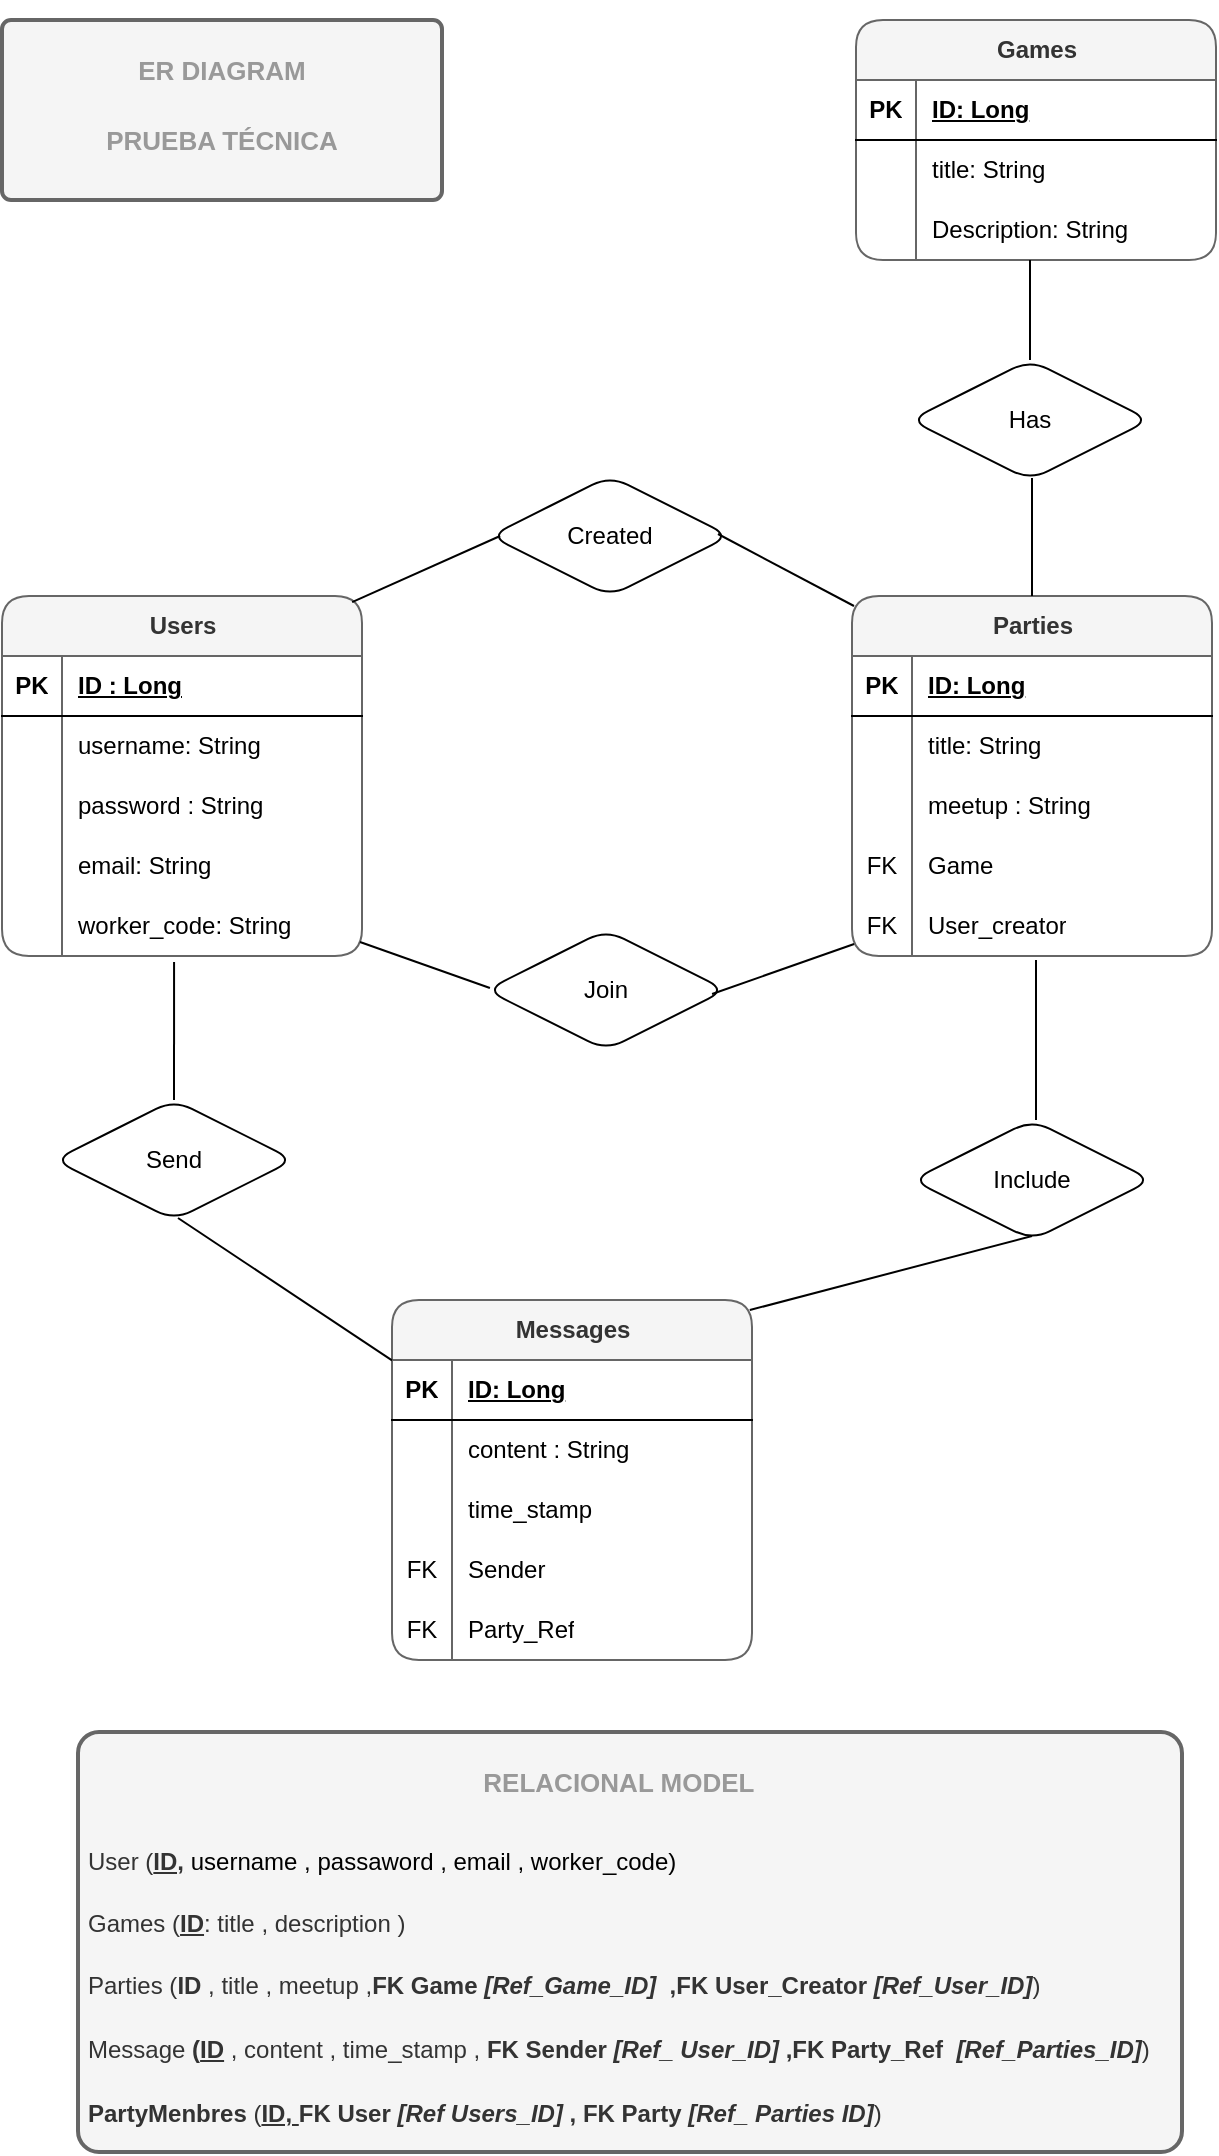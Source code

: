 <mxfile version="22.1.2" type="device">
  <diagram name="Página-1" id="RFhCavI4URy0Ry_Rrn5z">
    <mxGraphModel dx="1050" dy="620" grid="1" gridSize="10" guides="1" tooltips="1" connect="1" arrows="1" fold="1" page="1" pageScale="1" pageWidth="827" pageHeight="1169" math="0" shadow="0">
      <root>
        <mxCell id="0" />
        <mxCell id="1" parent="0" />
        <mxCell id="Y5pIWSsqPr8B5Qjx6c1d-5" value="Users" style="shape=table;startSize=30;container=1;collapsible=1;childLayout=tableLayout;fixedRows=1;rowLines=0;fontStyle=1;align=center;resizeLast=1;html=1;rounded=1;fillColor=#f5f5f5;fontColor=#333333;strokeColor=#666666;" parent="1" vertex="1">
          <mxGeometry x="100" y="352" width="180" height="180" as="geometry" />
        </mxCell>
        <mxCell id="Y5pIWSsqPr8B5Qjx6c1d-6" value="" style="shape=tableRow;horizontal=0;startSize=0;swimlaneHead=0;swimlaneBody=0;fillColor=none;collapsible=0;dropTarget=0;points=[[0,0.5],[1,0.5]];portConstraint=eastwest;top=0;left=0;right=0;bottom=1;" parent="Y5pIWSsqPr8B5Qjx6c1d-5" vertex="1">
          <mxGeometry y="30" width="180" height="30" as="geometry" />
        </mxCell>
        <mxCell id="Y5pIWSsqPr8B5Qjx6c1d-7" value="PK" style="shape=partialRectangle;connectable=0;fillColor=none;top=0;left=0;bottom=0;right=0;fontStyle=1;overflow=hidden;whiteSpace=wrap;html=1;" parent="Y5pIWSsqPr8B5Qjx6c1d-6" vertex="1">
          <mxGeometry width="30" height="30" as="geometry">
            <mxRectangle width="30" height="30" as="alternateBounds" />
          </mxGeometry>
        </mxCell>
        <mxCell id="Y5pIWSsqPr8B5Qjx6c1d-8" value="ID : Long" style="shape=partialRectangle;connectable=0;fillColor=none;top=0;left=0;bottom=0;right=0;align=left;spacingLeft=6;fontStyle=5;overflow=hidden;whiteSpace=wrap;html=1;" parent="Y5pIWSsqPr8B5Qjx6c1d-6" vertex="1">
          <mxGeometry x="30" width="150" height="30" as="geometry">
            <mxRectangle width="150" height="30" as="alternateBounds" />
          </mxGeometry>
        </mxCell>
        <mxCell id="Y5pIWSsqPr8B5Qjx6c1d-9" value="" style="shape=tableRow;horizontal=0;startSize=0;swimlaneHead=0;swimlaneBody=0;fillColor=none;collapsible=0;dropTarget=0;points=[[0,0.5],[1,0.5]];portConstraint=eastwest;top=0;left=0;right=0;bottom=0;" parent="Y5pIWSsqPr8B5Qjx6c1d-5" vertex="1">
          <mxGeometry y="60" width="180" height="30" as="geometry" />
        </mxCell>
        <mxCell id="Y5pIWSsqPr8B5Qjx6c1d-10" value="" style="shape=partialRectangle;connectable=0;fillColor=none;top=0;left=0;bottom=0;right=0;editable=1;overflow=hidden;whiteSpace=wrap;html=1;" parent="Y5pIWSsqPr8B5Qjx6c1d-9" vertex="1">
          <mxGeometry width="30" height="30" as="geometry">
            <mxRectangle width="30" height="30" as="alternateBounds" />
          </mxGeometry>
        </mxCell>
        <mxCell id="Y5pIWSsqPr8B5Qjx6c1d-11" value="username: String" style="shape=partialRectangle;connectable=0;fillColor=none;top=0;left=0;bottom=0;right=0;align=left;spacingLeft=6;overflow=hidden;whiteSpace=wrap;html=1;" parent="Y5pIWSsqPr8B5Qjx6c1d-9" vertex="1">
          <mxGeometry x="30" width="150" height="30" as="geometry">
            <mxRectangle width="150" height="30" as="alternateBounds" />
          </mxGeometry>
        </mxCell>
        <mxCell id="Y5pIWSsqPr8B5Qjx6c1d-12" value="" style="shape=tableRow;horizontal=0;startSize=0;swimlaneHead=0;swimlaneBody=0;fillColor=none;collapsible=0;dropTarget=0;points=[[0,0.5],[1,0.5]];portConstraint=eastwest;top=0;left=0;right=0;bottom=0;" parent="Y5pIWSsqPr8B5Qjx6c1d-5" vertex="1">
          <mxGeometry y="90" width="180" height="30" as="geometry" />
        </mxCell>
        <mxCell id="Y5pIWSsqPr8B5Qjx6c1d-13" value="" style="shape=partialRectangle;connectable=0;fillColor=none;top=0;left=0;bottom=0;right=0;editable=1;overflow=hidden;whiteSpace=wrap;html=1;" parent="Y5pIWSsqPr8B5Qjx6c1d-12" vertex="1">
          <mxGeometry width="30" height="30" as="geometry">
            <mxRectangle width="30" height="30" as="alternateBounds" />
          </mxGeometry>
        </mxCell>
        <mxCell id="Y5pIWSsqPr8B5Qjx6c1d-14" value="password : String" style="shape=partialRectangle;connectable=0;fillColor=none;top=0;left=0;bottom=0;right=0;align=left;spacingLeft=6;overflow=hidden;whiteSpace=wrap;html=1;" parent="Y5pIWSsqPr8B5Qjx6c1d-12" vertex="1">
          <mxGeometry x="30" width="150" height="30" as="geometry">
            <mxRectangle width="150" height="30" as="alternateBounds" />
          </mxGeometry>
        </mxCell>
        <mxCell id="Y5pIWSsqPr8B5Qjx6c1d-15" value="" style="shape=tableRow;horizontal=0;startSize=0;swimlaneHead=0;swimlaneBody=0;fillColor=none;collapsible=0;dropTarget=0;points=[[0,0.5],[1,0.5]];portConstraint=eastwest;top=0;left=0;right=0;bottom=0;" parent="Y5pIWSsqPr8B5Qjx6c1d-5" vertex="1">
          <mxGeometry y="120" width="180" height="30" as="geometry" />
        </mxCell>
        <mxCell id="Y5pIWSsqPr8B5Qjx6c1d-16" value="" style="shape=partialRectangle;connectable=0;fillColor=none;top=0;left=0;bottom=0;right=0;editable=1;overflow=hidden;whiteSpace=wrap;html=1;" parent="Y5pIWSsqPr8B5Qjx6c1d-15" vertex="1">
          <mxGeometry width="30" height="30" as="geometry">
            <mxRectangle width="30" height="30" as="alternateBounds" />
          </mxGeometry>
        </mxCell>
        <mxCell id="Y5pIWSsqPr8B5Qjx6c1d-17" value="email: String" style="shape=partialRectangle;connectable=0;fillColor=none;top=0;left=0;bottom=0;right=0;align=left;spacingLeft=6;overflow=hidden;whiteSpace=wrap;html=1;" parent="Y5pIWSsqPr8B5Qjx6c1d-15" vertex="1">
          <mxGeometry x="30" width="150" height="30" as="geometry">
            <mxRectangle width="150" height="30" as="alternateBounds" />
          </mxGeometry>
        </mxCell>
        <mxCell id="Y5pIWSsqPr8B5Qjx6c1d-18" value="" style="shape=tableRow;horizontal=0;startSize=0;swimlaneHead=0;swimlaneBody=0;fillColor=none;collapsible=0;dropTarget=0;points=[[0,0.5],[1,0.5]];portConstraint=eastwest;top=0;left=0;right=0;bottom=0;" parent="Y5pIWSsqPr8B5Qjx6c1d-5" vertex="1">
          <mxGeometry y="150" width="180" height="30" as="geometry" />
        </mxCell>
        <mxCell id="Y5pIWSsqPr8B5Qjx6c1d-19" value="" style="shape=partialRectangle;connectable=0;fillColor=none;top=0;left=0;bottom=0;right=0;editable=1;overflow=hidden;whiteSpace=wrap;html=1;" parent="Y5pIWSsqPr8B5Qjx6c1d-18" vertex="1">
          <mxGeometry width="30" height="30" as="geometry">
            <mxRectangle width="30" height="30" as="alternateBounds" />
          </mxGeometry>
        </mxCell>
        <mxCell id="Y5pIWSsqPr8B5Qjx6c1d-20" value="worker_code: String" style="shape=partialRectangle;connectable=0;fillColor=none;top=0;left=0;bottom=0;right=0;align=left;spacingLeft=6;overflow=hidden;whiteSpace=wrap;html=1;" parent="Y5pIWSsqPr8B5Qjx6c1d-18" vertex="1">
          <mxGeometry x="30" width="150" height="30" as="geometry">
            <mxRectangle width="150" height="30" as="alternateBounds" />
          </mxGeometry>
        </mxCell>
        <mxCell id="Y5pIWSsqPr8B5Qjx6c1d-21" value="Parties" style="shape=table;startSize=30;container=1;collapsible=1;childLayout=tableLayout;fixedRows=1;rowLines=0;fontStyle=1;align=center;resizeLast=1;html=1;fillColor=#f5f5f5;fontColor=#333333;strokeColor=#666666;rounded=1;" parent="1" vertex="1">
          <mxGeometry x="525" y="352" width="180" height="180" as="geometry" />
        </mxCell>
        <mxCell id="Y5pIWSsqPr8B5Qjx6c1d-22" value="" style="shape=tableRow;horizontal=0;startSize=0;swimlaneHead=0;swimlaneBody=0;fillColor=none;collapsible=0;dropTarget=0;points=[[0,0.5],[1,0.5]];portConstraint=eastwest;top=0;left=0;right=0;bottom=1;" parent="Y5pIWSsqPr8B5Qjx6c1d-21" vertex="1">
          <mxGeometry y="30" width="180" height="30" as="geometry" />
        </mxCell>
        <mxCell id="Y5pIWSsqPr8B5Qjx6c1d-23" value="PK" style="shape=partialRectangle;connectable=0;fillColor=none;top=0;left=0;bottom=0;right=0;fontStyle=1;overflow=hidden;whiteSpace=wrap;html=1;" parent="Y5pIWSsqPr8B5Qjx6c1d-22" vertex="1">
          <mxGeometry width="30" height="30" as="geometry">
            <mxRectangle width="30" height="30" as="alternateBounds" />
          </mxGeometry>
        </mxCell>
        <mxCell id="Y5pIWSsqPr8B5Qjx6c1d-24" value="ID: Long" style="shape=partialRectangle;connectable=0;fillColor=none;top=0;left=0;bottom=0;right=0;align=left;spacingLeft=6;fontStyle=5;overflow=hidden;whiteSpace=wrap;html=1;" parent="Y5pIWSsqPr8B5Qjx6c1d-22" vertex="1">
          <mxGeometry x="30" width="150" height="30" as="geometry">
            <mxRectangle width="150" height="30" as="alternateBounds" />
          </mxGeometry>
        </mxCell>
        <mxCell id="Y5pIWSsqPr8B5Qjx6c1d-25" value="" style="shape=tableRow;horizontal=0;startSize=0;swimlaneHead=0;swimlaneBody=0;fillColor=none;collapsible=0;dropTarget=0;points=[[0,0.5],[1,0.5]];portConstraint=eastwest;top=0;left=0;right=0;bottom=0;" parent="Y5pIWSsqPr8B5Qjx6c1d-21" vertex="1">
          <mxGeometry y="60" width="180" height="30" as="geometry" />
        </mxCell>
        <mxCell id="Y5pIWSsqPr8B5Qjx6c1d-26" value="" style="shape=partialRectangle;connectable=0;fillColor=none;top=0;left=0;bottom=0;right=0;editable=1;overflow=hidden;whiteSpace=wrap;html=1;" parent="Y5pIWSsqPr8B5Qjx6c1d-25" vertex="1">
          <mxGeometry width="30" height="30" as="geometry">
            <mxRectangle width="30" height="30" as="alternateBounds" />
          </mxGeometry>
        </mxCell>
        <mxCell id="Y5pIWSsqPr8B5Qjx6c1d-27" value="title: String" style="shape=partialRectangle;connectable=0;fillColor=none;top=0;left=0;bottom=0;right=0;align=left;spacingLeft=6;overflow=hidden;whiteSpace=wrap;html=1;" parent="Y5pIWSsqPr8B5Qjx6c1d-25" vertex="1">
          <mxGeometry x="30" width="150" height="30" as="geometry">
            <mxRectangle width="150" height="30" as="alternateBounds" />
          </mxGeometry>
        </mxCell>
        <mxCell id="Y5pIWSsqPr8B5Qjx6c1d-28" value="" style="shape=tableRow;horizontal=0;startSize=0;swimlaneHead=0;swimlaneBody=0;fillColor=none;collapsible=0;dropTarget=0;points=[[0,0.5],[1,0.5]];portConstraint=eastwest;top=0;left=0;right=0;bottom=0;" parent="Y5pIWSsqPr8B5Qjx6c1d-21" vertex="1">
          <mxGeometry y="90" width="180" height="30" as="geometry" />
        </mxCell>
        <mxCell id="Y5pIWSsqPr8B5Qjx6c1d-29" value="" style="shape=partialRectangle;connectable=0;fillColor=none;top=0;left=0;bottom=0;right=0;editable=1;overflow=hidden;whiteSpace=wrap;html=1;" parent="Y5pIWSsqPr8B5Qjx6c1d-28" vertex="1">
          <mxGeometry width="30" height="30" as="geometry">
            <mxRectangle width="30" height="30" as="alternateBounds" />
          </mxGeometry>
        </mxCell>
        <mxCell id="Y5pIWSsqPr8B5Qjx6c1d-30" value="meetup&amp;nbsp;: String" style="shape=partialRectangle;connectable=0;fillColor=none;top=0;left=0;bottom=0;right=0;align=left;spacingLeft=6;overflow=hidden;whiteSpace=wrap;html=1;" parent="Y5pIWSsqPr8B5Qjx6c1d-28" vertex="1">
          <mxGeometry x="30" width="150" height="30" as="geometry">
            <mxRectangle width="150" height="30" as="alternateBounds" />
          </mxGeometry>
        </mxCell>
        <mxCell id="Y5pIWSsqPr8B5Qjx6c1d-31" value="" style="shape=tableRow;horizontal=0;startSize=0;swimlaneHead=0;swimlaneBody=0;fillColor=none;collapsible=0;dropTarget=0;points=[[0,0.5],[1,0.5]];portConstraint=eastwest;top=0;left=0;right=0;bottom=0;" parent="Y5pIWSsqPr8B5Qjx6c1d-21" vertex="1">
          <mxGeometry y="120" width="180" height="30" as="geometry" />
        </mxCell>
        <mxCell id="Y5pIWSsqPr8B5Qjx6c1d-32" value="FK" style="shape=partialRectangle;connectable=0;fillColor=none;top=0;left=0;bottom=0;right=0;editable=1;overflow=hidden;whiteSpace=wrap;html=1;" parent="Y5pIWSsqPr8B5Qjx6c1d-31" vertex="1">
          <mxGeometry width="30" height="30" as="geometry">
            <mxRectangle width="30" height="30" as="alternateBounds" />
          </mxGeometry>
        </mxCell>
        <mxCell id="Y5pIWSsqPr8B5Qjx6c1d-33" value="Game" style="shape=partialRectangle;connectable=0;fillColor=none;top=0;left=0;bottom=0;right=0;align=left;spacingLeft=6;overflow=hidden;whiteSpace=wrap;html=1;" parent="Y5pIWSsqPr8B5Qjx6c1d-31" vertex="1">
          <mxGeometry x="30" width="150" height="30" as="geometry">
            <mxRectangle width="150" height="30" as="alternateBounds" />
          </mxGeometry>
        </mxCell>
        <mxCell id="Y5pIWSsqPr8B5Qjx6c1d-34" value="" style="shape=tableRow;horizontal=0;startSize=0;swimlaneHead=0;swimlaneBody=0;fillColor=none;collapsible=0;dropTarget=0;points=[[0,0.5],[1,0.5]];portConstraint=eastwest;top=0;left=0;right=0;bottom=0;" parent="Y5pIWSsqPr8B5Qjx6c1d-21" vertex="1">
          <mxGeometry y="150" width="180" height="30" as="geometry" />
        </mxCell>
        <mxCell id="Y5pIWSsqPr8B5Qjx6c1d-35" value="FK" style="shape=partialRectangle;connectable=0;fillColor=none;top=0;left=0;bottom=0;right=0;editable=1;overflow=hidden;whiteSpace=wrap;html=1;" parent="Y5pIWSsqPr8B5Qjx6c1d-34" vertex="1">
          <mxGeometry width="30" height="30" as="geometry">
            <mxRectangle width="30" height="30" as="alternateBounds" />
          </mxGeometry>
        </mxCell>
        <mxCell id="Y5pIWSsqPr8B5Qjx6c1d-36" value="User_creator" style="shape=partialRectangle;connectable=0;fillColor=none;top=0;left=0;bottom=0;right=0;align=left;spacingLeft=6;overflow=hidden;whiteSpace=wrap;html=1;" parent="Y5pIWSsqPr8B5Qjx6c1d-34" vertex="1">
          <mxGeometry x="30" width="150" height="30" as="geometry">
            <mxRectangle width="150" height="30" as="alternateBounds" />
          </mxGeometry>
        </mxCell>
        <mxCell id="Y5pIWSsqPr8B5Qjx6c1d-37" value="Games" style="shape=table;startSize=30;container=1;collapsible=1;childLayout=tableLayout;fixedRows=1;rowLines=0;fontStyle=1;align=center;resizeLast=1;html=1;fillColor=#f5f5f5;fontColor=#333333;strokeColor=#666666;rounded=1;" parent="1" vertex="1">
          <mxGeometry x="527" y="64" width="180" height="120" as="geometry" />
        </mxCell>
        <mxCell id="Y5pIWSsqPr8B5Qjx6c1d-38" value="" style="shape=tableRow;horizontal=0;startSize=0;swimlaneHead=0;swimlaneBody=0;fillColor=none;collapsible=0;dropTarget=0;points=[[0,0.5],[1,0.5]];portConstraint=eastwest;top=0;left=0;right=0;bottom=1;" parent="Y5pIWSsqPr8B5Qjx6c1d-37" vertex="1">
          <mxGeometry y="30" width="180" height="30" as="geometry" />
        </mxCell>
        <mxCell id="Y5pIWSsqPr8B5Qjx6c1d-39" value="PK" style="shape=partialRectangle;connectable=0;fillColor=none;top=0;left=0;bottom=0;right=0;fontStyle=1;overflow=hidden;whiteSpace=wrap;html=1;" parent="Y5pIWSsqPr8B5Qjx6c1d-38" vertex="1">
          <mxGeometry width="30" height="30" as="geometry">
            <mxRectangle width="30" height="30" as="alternateBounds" />
          </mxGeometry>
        </mxCell>
        <mxCell id="Y5pIWSsqPr8B5Qjx6c1d-40" value="ID: Long" style="shape=partialRectangle;connectable=0;fillColor=none;top=0;left=0;bottom=0;right=0;align=left;spacingLeft=6;fontStyle=5;overflow=hidden;whiteSpace=wrap;html=1;" parent="Y5pIWSsqPr8B5Qjx6c1d-38" vertex="1">
          <mxGeometry x="30" width="150" height="30" as="geometry">
            <mxRectangle width="150" height="30" as="alternateBounds" />
          </mxGeometry>
        </mxCell>
        <mxCell id="Y5pIWSsqPr8B5Qjx6c1d-41" value="" style="shape=tableRow;horizontal=0;startSize=0;swimlaneHead=0;swimlaneBody=0;fillColor=none;collapsible=0;dropTarget=0;points=[[0,0.5],[1,0.5]];portConstraint=eastwest;top=0;left=0;right=0;bottom=0;" parent="Y5pIWSsqPr8B5Qjx6c1d-37" vertex="1">
          <mxGeometry y="60" width="180" height="30" as="geometry" />
        </mxCell>
        <mxCell id="Y5pIWSsqPr8B5Qjx6c1d-42" value="" style="shape=partialRectangle;connectable=0;fillColor=none;top=0;left=0;bottom=0;right=0;editable=1;overflow=hidden;whiteSpace=wrap;html=1;" parent="Y5pIWSsqPr8B5Qjx6c1d-41" vertex="1">
          <mxGeometry width="30" height="30" as="geometry">
            <mxRectangle width="30" height="30" as="alternateBounds" />
          </mxGeometry>
        </mxCell>
        <mxCell id="Y5pIWSsqPr8B5Qjx6c1d-43" value="title: String" style="shape=partialRectangle;connectable=0;fillColor=none;top=0;left=0;bottom=0;right=0;align=left;spacingLeft=6;overflow=hidden;whiteSpace=wrap;html=1;" parent="Y5pIWSsqPr8B5Qjx6c1d-41" vertex="1">
          <mxGeometry x="30" width="150" height="30" as="geometry">
            <mxRectangle width="150" height="30" as="alternateBounds" />
          </mxGeometry>
        </mxCell>
        <mxCell id="Y5pIWSsqPr8B5Qjx6c1d-44" value="" style="shape=tableRow;horizontal=0;startSize=0;swimlaneHead=0;swimlaneBody=0;fillColor=none;collapsible=0;dropTarget=0;points=[[0,0.5],[1,0.5]];portConstraint=eastwest;top=0;left=0;right=0;bottom=0;" parent="Y5pIWSsqPr8B5Qjx6c1d-37" vertex="1">
          <mxGeometry y="90" width="180" height="30" as="geometry" />
        </mxCell>
        <mxCell id="Y5pIWSsqPr8B5Qjx6c1d-45" value="" style="shape=partialRectangle;connectable=0;fillColor=none;top=0;left=0;bottom=0;right=0;editable=1;overflow=hidden;whiteSpace=wrap;html=1;" parent="Y5pIWSsqPr8B5Qjx6c1d-44" vertex="1">
          <mxGeometry width="30" height="30" as="geometry">
            <mxRectangle width="30" height="30" as="alternateBounds" />
          </mxGeometry>
        </mxCell>
        <mxCell id="Y5pIWSsqPr8B5Qjx6c1d-46" value="Description: String" style="shape=partialRectangle;connectable=0;fillColor=none;top=0;left=0;bottom=0;right=0;align=left;spacingLeft=6;overflow=hidden;whiteSpace=wrap;html=1;" parent="Y5pIWSsqPr8B5Qjx6c1d-44" vertex="1">
          <mxGeometry x="30" width="150" height="30" as="geometry">
            <mxRectangle width="150" height="30" as="alternateBounds" />
          </mxGeometry>
        </mxCell>
        <mxCell id="Y5pIWSsqPr8B5Qjx6c1d-50" value="Has" style="shape=rhombus;perimeter=rhombusPerimeter;whiteSpace=wrap;html=1;align=center;rounded=1;" parent="1" vertex="1">
          <mxGeometry x="554" y="234" width="120" height="60" as="geometry" />
        </mxCell>
        <mxCell id="Y5pIWSsqPr8B5Qjx6c1d-52" value="" style="endArrow=none;html=1;rounded=0;exitX=0.5;exitY=0.967;exitDx=0;exitDy=0;exitPerimeter=0;entryX=0.5;entryY=0;entryDx=0;entryDy=0;" parent="1" target="Y5pIWSsqPr8B5Qjx6c1d-50" edge="1">
          <mxGeometry relative="1" as="geometry">
            <mxPoint x="614" y="184.01" as="sourcePoint" />
            <mxPoint x="614" y="225" as="targetPoint" />
          </mxGeometry>
        </mxCell>
        <mxCell id="Y5pIWSsqPr8B5Qjx6c1d-54" value="" style="endArrow=none;html=1;rounded=0;exitX=0.5;exitY=1;exitDx=0;exitDy=0;entryX=0.5;entryY=0;entryDx=0;entryDy=0;" parent="1" target="Y5pIWSsqPr8B5Qjx6c1d-21" edge="1">
          <mxGeometry relative="1" as="geometry">
            <mxPoint x="615" y="293" as="sourcePoint" />
            <mxPoint x="611" y="352" as="targetPoint" />
          </mxGeometry>
        </mxCell>
        <mxCell id="Y5pIWSsqPr8B5Qjx6c1d-55" value="Messages" style="shape=table;startSize=30;container=1;collapsible=1;childLayout=tableLayout;fixedRows=1;rowLines=0;fontStyle=1;align=center;resizeLast=1;html=1;fillColor=#f5f5f5;fontColor=#333333;strokeColor=#666666;rounded=1;" parent="1" vertex="1">
          <mxGeometry x="295" y="704" width="180" height="180" as="geometry" />
        </mxCell>
        <mxCell id="Y5pIWSsqPr8B5Qjx6c1d-56" value="" style="shape=tableRow;horizontal=0;startSize=0;swimlaneHead=0;swimlaneBody=0;fillColor=none;collapsible=0;dropTarget=0;points=[[0,0.5],[1,0.5]];portConstraint=eastwest;top=0;left=0;right=0;bottom=1;" parent="Y5pIWSsqPr8B5Qjx6c1d-55" vertex="1">
          <mxGeometry y="30" width="180" height="30" as="geometry" />
        </mxCell>
        <mxCell id="Y5pIWSsqPr8B5Qjx6c1d-57" value="PK" style="shape=partialRectangle;connectable=0;fillColor=none;top=0;left=0;bottom=0;right=0;fontStyle=1;overflow=hidden;whiteSpace=wrap;html=1;" parent="Y5pIWSsqPr8B5Qjx6c1d-56" vertex="1">
          <mxGeometry width="30" height="30" as="geometry">
            <mxRectangle width="30" height="30" as="alternateBounds" />
          </mxGeometry>
        </mxCell>
        <mxCell id="Y5pIWSsqPr8B5Qjx6c1d-58" value="ID: Long" style="shape=partialRectangle;connectable=0;fillColor=none;top=0;left=0;bottom=0;right=0;align=left;spacingLeft=6;fontStyle=5;overflow=hidden;whiteSpace=wrap;html=1;" parent="Y5pIWSsqPr8B5Qjx6c1d-56" vertex="1">
          <mxGeometry x="30" width="150" height="30" as="geometry">
            <mxRectangle width="150" height="30" as="alternateBounds" />
          </mxGeometry>
        </mxCell>
        <mxCell id="Y5pIWSsqPr8B5Qjx6c1d-59" value="" style="shape=tableRow;horizontal=0;startSize=0;swimlaneHead=0;swimlaneBody=0;fillColor=none;collapsible=0;dropTarget=0;points=[[0,0.5],[1,0.5]];portConstraint=eastwest;top=0;left=0;right=0;bottom=0;" parent="Y5pIWSsqPr8B5Qjx6c1d-55" vertex="1">
          <mxGeometry y="60" width="180" height="30" as="geometry" />
        </mxCell>
        <mxCell id="Y5pIWSsqPr8B5Qjx6c1d-60" value="" style="shape=partialRectangle;connectable=0;fillColor=none;top=0;left=0;bottom=0;right=0;editable=1;overflow=hidden;whiteSpace=wrap;html=1;" parent="Y5pIWSsqPr8B5Qjx6c1d-59" vertex="1">
          <mxGeometry width="30" height="30" as="geometry">
            <mxRectangle width="30" height="30" as="alternateBounds" />
          </mxGeometry>
        </mxCell>
        <mxCell id="Y5pIWSsqPr8B5Qjx6c1d-61" value="content : String" style="shape=partialRectangle;connectable=0;fillColor=none;top=0;left=0;bottom=0;right=0;align=left;spacingLeft=6;overflow=hidden;whiteSpace=wrap;html=1;" parent="Y5pIWSsqPr8B5Qjx6c1d-59" vertex="1">
          <mxGeometry x="30" width="150" height="30" as="geometry">
            <mxRectangle width="150" height="30" as="alternateBounds" />
          </mxGeometry>
        </mxCell>
        <mxCell id="Y5pIWSsqPr8B5Qjx6c1d-62" value="" style="shape=tableRow;horizontal=0;startSize=0;swimlaneHead=0;swimlaneBody=0;fillColor=none;collapsible=0;dropTarget=0;points=[[0,0.5],[1,0.5]];portConstraint=eastwest;top=0;left=0;right=0;bottom=0;" parent="Y5pIWSsqPr8B5Qjx6c1d-55" vertex="1">
          <mxGeometry y="90" width="180" height="30" as="geometry" />
        </mxCell>
        <mxCell id="Y5pIWSsqPr8B5Qjx6c1d-63" value="" style="shape=partialRectangle;connectable=0;fillColor=none;top=0;left=0;bottom=0;right=0;editable=1;overflow=hidden;whiteSpace=wrap;html=1;" parent="Y5pIWSsqPr8B5Qjx6c1d-62" vertex="1">
          <mxGeometry width="30" height="30" as="geometry">
            <mxRectangle width="30" height="30" as="alternateBounds" />
          </mxGeometry>
        </mxCell>
        <mxCell id="Y5pIWSsqPr8B5Qjx6c1d-64" value="time_stamp" style="shape=partialRectangle;connectable=0;fillColor=none;top=0;left=0;bottom=0;right=0;align=left;spacingLeft=6;overflow=hidden;whiteSpace=wrap;html=1;" parent="Y5pIWSsqPr8B5Qjx6c1d-62" vertex="1">
          <mxGeometry x="30" width="150" height="30" as="geometry">
            <mxRectangle width="150" height="30" as="alternateBounds" />
          </mxGeometry>
        </mxCell>
        <mxCell id="Y5pIWSsqPr8B5Qjx6c1d-65" value="" style="shape=tableRow;horizontal=0;startSize=0;swimlaneHead=0;swimlaneBody=0;fillColor=none;collapsible=0;dropTarget=0;points=[[0,0.5],[1,0.5]];portConstraint=eastwest;top=0;left=0;right=0;bottom=0;" parent="Y5pIWSsqPr8B5Qjx6c1d-55" vertex="1">
          <mxGeometry y="120" width="180" height="30" as="geometry" />
        </mxCell>
        <mxCell id="Y5pIWSsqPr8B5Qjx6c1d-66" value="FK" style="shape=partialRectangle;connectable=0;fillColor=none;top=0;left=0;bottom=0;right=0;editable=1;overflow=hidden;whiteSpace=wrap;html=1;" parent="Y5pIWSsqPr8B5Qjx6c1d-65" vertex="1">
          <mxGeometry width="30" height="30" as="geometry">
            <mxRectangle width="30" height="30" as="alternateBounds" />
          </mxGeometry>
        </mxCell>
        <mxCell id="Y5pIWSsqPr8B5Qjx6c1d-67" value="Sender" style="shape=partialRectangle;connectable=0;fillColor=none;top=0;left=0;bottom=0;right=0;align=left;spacingLeft=6;overflow=hidden;whiteSpace=wrap;html=1;" parent="Y5pIWSsqPr8B5Qjx6c1d-65" vertex="1">
          <mxGeometry x="30" width="150" height="30" as="geometry">
            <mxRectangle width="150" height="30" as="alternateBounds" />
          </mxGeometry>
        </mxCell>
        <mxCell id="Y5pIWSsqPr8B5Qjx6c1d-68" value="" style="shape=tableRow;horizontal=0;startSize=0;swimlaneHead=0;swimlaneBody=0;fillColor=none;collapsible=0;dropTarget=0;points=[[0,0.5],[1,0.5]];portConstraint=eastwest;top=0;left=0;right=0;bottom=0;" parent="Y5pIWSsqPr8B5Qjx6c1d-55" vertex="1">
          <mxGeometry y="150" width="180" height="30" as="geometry" />
        </mxCell>
        <mxCell id="Y5pIWSsqPr8B5Qjx6c1d-69" value="FK" style="shape=partialRectangle;connectable=0;fillColor=none;top=0;left=0;bottom=0;right=0;editable=1;overflow=hidden;whiteSpace=wrap;html=1;" parent="Y5pIWSsqPr8B5Qjx6c1d-68" vertex="1">
          <mxGeometry width="30" height="30" as="geometry">
            <mxRectangle width="30" height="30" as="alternateBounds" />
          </mxGeometry>
        </mxCell>
        <mxCell id="Y5pIWSsqPr8B5Qjx6c1d-70" value="Party_Ref" style="shape=partialRectangle;connectable=0;fillColor=none;top=0;left=0;bottom=0;right=0;align=left;spacingLeft=6;overflow=hidden;whiteSpace=wrap;html=1;" parent="Y5pIWSsqPr8B5Qjx6c1d-68" vertex="1">
          <mxGeometry x="30" width="150" height="30" as="geometry">
            <mxRectangle width="150" height="30" as="alternateBounds" />
          </mxGeometry>
        </mxCell>
        <mxCell id="Y5pIWSsqPr8B5Qjx6c1d-71" value="Created" style="shape=rhombus;perimeter=rhombusPerimeter;whiteSpace=wrap;html=1;align=center;rounded=1;" parent="1" vertex="1">
          <mxGeometry x="344" y="292" width="120" height="60" as="geometry" />
        </mxCell>
        <mxCell id="Y5pIWSsqPr8B5Qjx6c1d-72" value="Join" style="shape=rhombus;perimeter=rhombusPerimeter;whiteSpace=wrap;html=1;align=center;rounded=1;" parent="1" vertex="1">
          <mxGeometry x="342" y="519" width="120" height="60" as="geometry" />
        </mxCell>
        <mxCell id="Y5pIWSsqPr8B5Qjx6c1d-73" value="" style="endArrow=none;html=1;rounded=0;entryX=0.006;entryY=0.733;entryDx=0;entryDy=0;entryPerimeter=0;exitX=0.942;exitY=0.5;exitDx=0;exitDy=0;exitPerimeter=0;" parent="1" edge="1">
          <mxGeometry relative="1" as="geometry">
            <mxPoint x="455.04" y="551" as="sourcePoint" />
            <mxPoint x="526.08" y="525.99" as="targetPoint" />
          </mxGeometry>
        </mxCell>
        <mxCell id="Y5pIWSsqPr8B5Qjx6c1d-74" value="" style="endArrow=none;html=1;rounded=0;exitX=1;exitY=0.733;exitDx=0;exitDy=0;exitPerimeter=0;entryX=0.058;entryY=0.467;entryDx=0;entryDy=0;entryPerimeter=0;" parent="1" edge="1">
          <mxGeometry relative="1" as="geometry">
            <mxPoint x="279" y="524.99" as="sourcePoint" />
            <mxPoint x="343.96" y="548.02" as="targetPoint" />
          </mxGeometry>
        </mxCell>
        <mxCell id="Y5pIWSsqPr8B5Qjx6c1d-75" value="" style="endArrow=none;html=1;rounded=0;exitX=0.925;exitY=0.45;exitDx=0;exitDy=0;exitPerimeter=0;" parent="1" edge="1">
          <mxGeometry relative="1" as="geometry">
            <mxPoint x="458" y="321" as="sourcePoint" />
            <mxPoint x="526" y="357" as="targetPoint" />
          </mxGeometry>
        </mxCell>
        <mxCell id="Y5pIWSsqPr8B5Qjx6c1d-77" value="" style="endArrow=none;html=1;rounded=0;exitX=0.967;exitY=0.017;exitDx=0;exitDy=0;exitPerimeter=0;entryX=0.067;entryY=0.5;entryDx=0;entryDy=0;entryPerimeter=0;" parent="1" edge="1">
          <mxGeometry relative="1" as="geometry">
            <mxPoint x="275.06" y="355.06" as="sourcePoint" />
            <mxPoint x="349.04" y="322" as="targetPoint" />
          </mxGeometry>
        </mxCell>
        <mxCell id="Y5pIWSsqPr8B5Qjx6c1d-79" value="Send" style="shape=rhombus;perimeter=rhombusPerimeter;whiteSpace=wrap;html=1;align=center;rounded=1;" parent="1" vertex="1">
          <mxGeometry x="126" y="604" width="120" height="60" as="geometry" />
        </mxCell>
        <mxCell id="Y5pIWSsqPr8B5Qjx6c1d-80" value="" style="endArrow=none;html=1;rounded=0;entryX=0.5;entryY=1;entryDx=0;entryDy=0;" parent="1" source="Y5pIWSsqPr8B5Qjx6c1d-55" edge="1">
          <mxGeometry relative="1" as="geometry">
            <mxPoint x="294" y="704" as="sourcePoint" />
            <mxPoint x="188" y="663" as="targetPoint" />
          </mxGeometry>
        </mxCell>
        <mxCell id="Y5pIWSsqPr8B5Qjx6c1d-82" value="" style="endArrow=none;html=1;rounded=0;exitX=0.5;exitY=0;exitDx=0;exitDy=0;entryX=0.478;entryY=1.1;entryDx=0;entryDy=0;entryPerimeter=0;" parent="1" source="Y5pIWSsqPr8B5Qjx6c1d-79" target="Y5pIWSsqPr8B5Qjx6c1d-18" edge="1">
          <mxGeometry relative="1" as="geometry">
            <mxPoint x="374" y="634" as="sourcePoint" />
            <mxPoint x="534" y="634" as="targetPoint" />
          </mxGeometry>
        </mxCell>
        <mxCell id="Y5pIWSsqPr8B5Qjx6c1d-83" value="Include" style="shape=rhombus;perimeter=rhombusPerimeter;whiteSpace=wrap;html=1;align=center;rounded=1;" parent="1" vertex="1">
          <mxGeometry x="555" y="614" width="120" height="60" as="geometry" />
        </mxCell>
        <mxCell id="Y5pIWSsqPr8B5Qjx6c1d-84" value="" style="endArrow=none;html=1;rounded=0;exitX=0.994;exitY=0.039;exitDx=0;exitDy=0;entryX=0.5;entryY=1;entryDx=0;entryDy=0;exitPerimeter=0;" parent="1" edge="1">
          <mxGeometry relative="1" as="geometry">
            <mxPoint x="473.92" y="709.02" as="sourcePoint" />
            <mxPoint x="615" y="672" as="targetPoint" />
          </mxGeometry>
        </mxCell>
        <mxCell id="Y5pIWSsqPr8B5Qjx6c1d-85" value="" style="endArrow=none;html=1;rounded=0;exitX=0.5;exitY=1.067;exitDx=0;exitDy=0;exitPerimeter=0;entryX=0.5;entryY=0;entryDx=0;entryDy=0;" parent="1" edge="1">
          <mxGeometry relative="1" as="geometry">
            <mxPoint x="617" y="534.01" as="sourcePoint" />
            <mxPoint x="617" y="614" as="targetPoint" />
          </mxGeometry>
        </mxCell>
        <mxCell id="Y5pIWSsqPr8B5Qjx6c1d-86" value="&lt;h1 style=&quot;line-height: 150%;&quot;&gt;&lt;div style=&quot;text-align: center; border-color: var(--border-color); line-height: 130%;&quot;&gt;&lt;font size=&quot;1&quot; color=&quot;#999999&quot; style=&quot;border-color: var(--border-color);&quot;&gt;&lt;span style=&quot;border-color: var(--border-color);&quot;&gt;&lt;span style=&quot;border-color: var(--border-color); font-size: 13px;&quot;&gt;RELACIONAL MODEL&lt;/span&gt;&lt;/span&gt;&lt;/font&gt;&lt;/div&gt;&lt;div style=&quot;border-color: var(--border-color); font-size: 12px; line-height: 130%;&quot;&gt;&lt;font style=&quot;border-color: var(--border-color);&quot;&gt;&lt;span style=&quot;border-color: var(--border-color);&quot;&gt;&lt;span style=&quot;border-color: var(--border-color);&quot;&gt;&lt;span style=&quot;font-weight: 400;&quot;&gt;&lt;br&gt;&lt;/span&gt;&lt;/span&gt;&lt;/span&gt;&lt;/font&gt;&lt;/div&gt;&lt;div style=&quot;border-color: var(--border-color); font-size: 12px; line-height: 130%;&quot;&gt;&lt;font style=&quot;border-color: var(--border-color);&quot;&gt;&lt;span style=&quot;border-color: var(--border-color);&quot;&gt;&lt;span style=&quot;border-color: var(--border-color);&quot;&gt;&lt;span style=&quot;font-weight: 400;&quot;&gt;User (&lt;/span&gt;&lt;u style=&quot;&quot;&gt;ID,&lt;/u&gt;&lt;/span&gt;&lt;font style=&quot;font-weight: 400; border-color: var(--border-color);&quot; color=&quot;#808080&quot;&gt;&amp;nbsp;&lt;/font&gt;&lt;font color=&quot;#000000&quot;&gt;&lt;font style=&quot;font-weight: 400; border-color: var(--border-color);&quot;&gt;username , passaword , email , worker_code&lt;/font&gt;&lt;span style=&quot;font-weight: 400;&quot;&gt;)&lt;/span&gt;&lt;/font&gt;&lt;br&gt;&lt;/span&gt;&lt;/font&gt;&lt;/div&gt;&lt;div style=&quot;border-color: var(--border-color); font-size: 12px; line-height: 130%;&quot;&gt;&lt;font style=&quot;border-color: var(--border-color);&quot;&gt;&lt;span style=&quot;border-color: var(--border-color);&quot;&gt;&lt;span style=&quot;font-weight: 400;&quot;&gt;&lt;br&gt;&lt;/span&gt;&lt;/span&gt;&lt;/font&gt;&lt;/div&gt;&lt;div style=&quot;border-color: var(--border-color); font-size: 12px; line-height: 130%;&quot;&gt;&lt;font style=&quot;border-color: var(--border-color);&quot;&gt;&lt;span style=&quot;border-color: var(--border-color);&quot;&gt;&lt;span style=&quot;border-color: var(--border-color);&quot;&gt;&lt;span style=&quot;font-weight: 400;&quot;&gt;Games (&lt;/span&gt;&lt;u&gt;ID&lt;/u&gt;&lt;/span&gt;&lt;span style=&quot;font-weight: 400; border-color: var(--border-color);&quot;&gt;: title , description&amp;nbsp;&lt;/span&gt;&lt;span style=&quot;border-color: var(--border-color);&quot;&gt;&lt;span style=&quot;font-weight: 400;&quot;&gt;)&amp;nbsp;&lt;/span&gt;&lt;/span&gt;&lt;/span&gt;&lt;/font&gt;&lt;/div&gt;&lt;div style=&quot;border-color: var(--border-color); font-size: 12px; line-height: 130%;&quot;&gt;&lt;font style=&quot;border-color: var(--border-color);&quot;&gt;&lt;span style=&quot;border-color: var(--border-color);&quot;&gt;&lt;span style=&quot;border-color: var(--border-color);&quot;&gt;&lt;span style=&quot;font-weight: 400;&quot;&gt;&lt;br&gt;&lt;/span&gt;&lt;/span&gt;&lt;/span&gt;&lt;/font&gt;&lt;/div&gt;&lt;div style=&quot;border-color: var(--border-color); font-size: 12px; line-height: 130%;&quot;&gt;&lt;font style=&quot;border-color: var(--border-color);&quot;&gt;&lt;span style=&quot;border-color: var(--border-color);&quot;&gt;&lt;span style=&quot;border-color: var(--border-color);&quot;&gt;&lt;span style=&quot;font-weight: 400;&quot;&gt;Parties (&lt;/span&gt;ID&lt;span style=&quot;font-weight: 400;&quot;&gt; , title , meetup ,&lt;/span&gt;FK Game&lt;i&gt; [Ref_Game_ID]&amp;nbsp;&lt;/i&gt; ,FK User_Creator &lt;i&gt;[Ref_User_ID]&lt;/i&gt;&lt;span style=&quot;font-weight: 400;&quot;&gt;)&lt;/span&gt;&lt;/span&gt;&lt;/span&gt;&lt;/font&gt;&lt;/div&gt;&lt;/h1&gt;&lt;h1 style=&quot;border-color: var(--border-color); line-height: 36px;&quot;&gt;&lt;div style=&quot;border-color: var(--border-color); font-size: 12px; line-height: 15.6px;&quot;&gt;&lt;font style=&quot;border-color: var(--border-color);&quot;&gt;&lt;span style=&quot;font-weight: normal;&quot;&gt;Message&lt;/span&gt; (&lt;u style=&quot;border-color: var(--border-color);&quot;&gt;ID&lt;/u&gt;&lt;span style=&quot;border-color: var(--border-color); font-weight: 400;&quot;&gt;&amp;nbsp;, content , time_stamp ,&amp;nbsp;&lt;/span&gt;FK Sender&lt;i style=&quot;border-color: var(--border-color);&quot;&gt;&amp;nbsp;[Ref_ User_ID]&lt;/i&gt;&amp;nbsp;,FK Party_Ref&amp;nbsp;&amp;nbsp;&lt;i style=&quot;border-color: var(--border-color);&quot;&gt;[Ref_Parties_ID]&lt;/i&gt;&lt;span style=&quot;border-color: var(--border-color); font-weight: 400;&quot;&gt;)&lt;/span&gt;&lt;/font&gt;&lt;/div&gt;&lt;/h1&gt;&lt;h1 style=&quot;line-height: 150%;&quot;&gt;&lt;div style=&quot;border-color: var(--border-color); font-size: 12px; line-height: 130%;&quot;&gt;&lt;font style=&quot;border-color: var(--border-color);&quot;&gt;&lt;span style=&quot;border-color: var(--border-color);&quot;&gt;PartyMenbres&lt;span style=&quot;font-weight: 400;&quot;&gt;&amp;nbsp;(&lt;/span&gt;&lt;u&gt;ID, &lt;/u&gt;FK User &lt;i&gt;[Ref Users_ID] &lt;/i&gt;, FK Party &lt;i&gt;[Ref_ Parties ID]&lt;/i&gt;&lt;/span&gt;&lt;span style=&quot;font-weight: 400;&quot;&gt;)&amp;nbsp;&lt;/span&gt;&lt;/font&gt;&lt;/div&gt;&lt;div style=&quot;border-color: var(--border-color); font-size: 12px; line-height: 130%;&quot;&gt;&lt;br&gt;&lt;/div&gt;&lt;/h1&gt;" style="text;html=1;strokeColor=#666666;fillColor=#f5f5f5;spacing=5;spacingTop=-20;whiteSpace=wrap;overflow=hidden;rounded=1;fontColor=#333333;arcSize=5;absoluteArcSize=0;imageWidth=24;perimeterSpacing=6;strokeWidth=2;" parent="1" vertex="1">
          <mxGeometry x="138" y="920" width="552" height="210" as="geometry" />
        </mxCell>
        <mxCell id="Y5pIWSsqPr8B5Qjx6c1d-89" value="&lt;h1 style=&quot;line-height: 150%;&quot;&gt;&lt;div style=&quot;border-color: var(--border-color); line-height: 130%;&quot;&gt;&lt;font color=&quot;#999999&quot;&gt;&lt;span style=&quot;font-size: 13px;&quot;&gt;ER DIAGRAM&lt;/span&gt;&lt;/font&gt;&lt;/div&gt;&lt;div style=&quot;border-color: var(--border-color); line-height: 130%;&quot;&gt;&lt;font color=&quot;#999999&quot;&gt;&lt;span style=&quot;font-size: 13px;&quot;&gt;PRUEBA TÉCNICA&lt;/span&gt;&lt;/font&gt;&lt;/div&gt;&lt;/h1&gt;" style="text;html=1;strokeColor=#666666;fillColor=#f5f5f5;spacing=5;spacingTop=-20;whiteSpace=wrap;overflow=hidden;rounded=1;fontColor=#333333;arcSize=5;absoluteArcSize=0;imageWidth=24;perimeterSpacing=6;strokeWidth=2;align=center;" parent="1" vertex="1">
          <mxGeometry x="100" y="64" width="220" height="90" as="geometry" />
        </mxCell>
      </root>
    </mxGraphModel>
  </diagram>
</mxfile>
